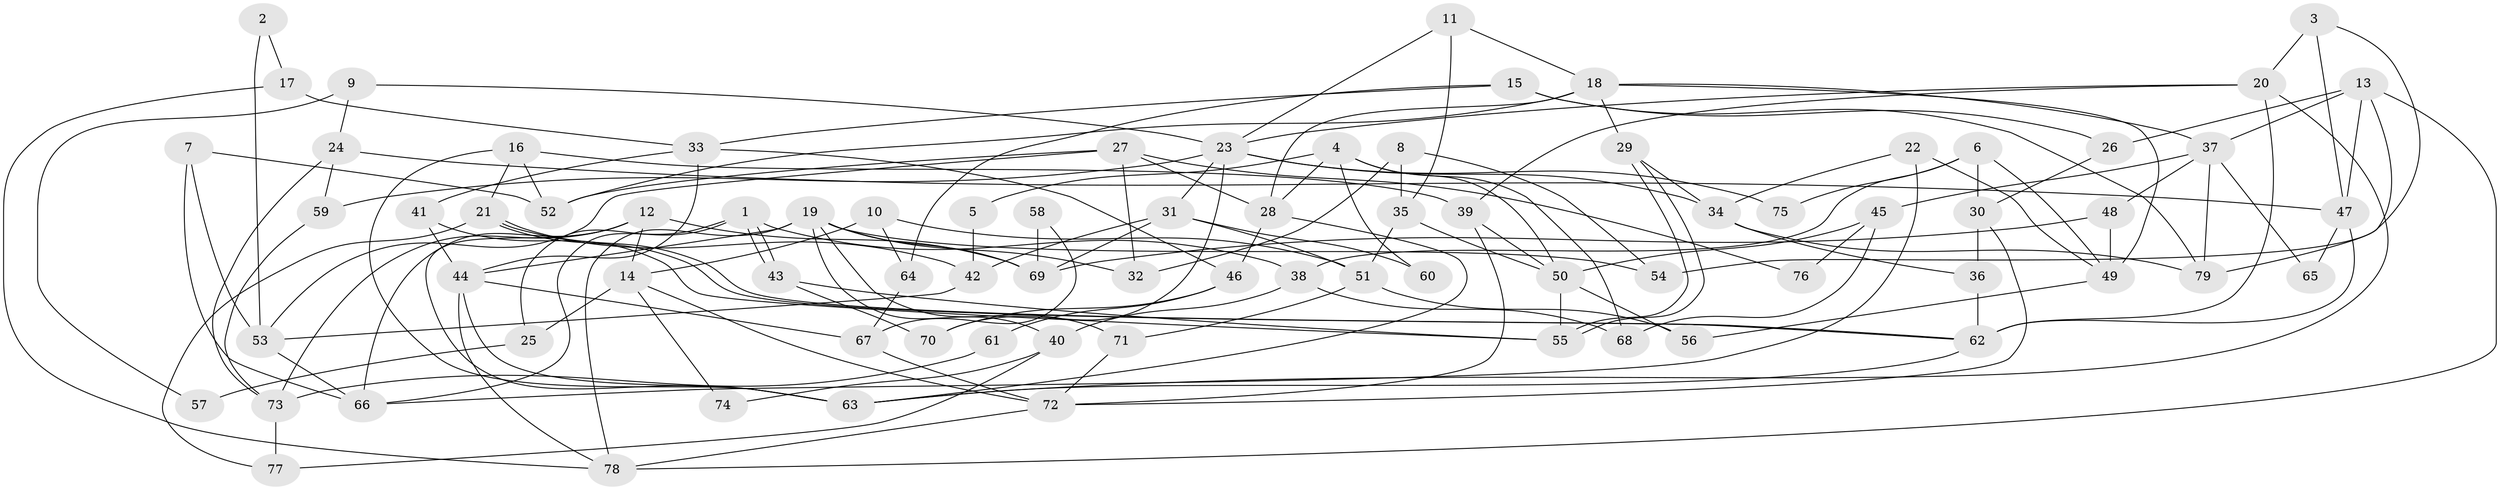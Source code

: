 // coarse degree distribution, {3: 0.15625, 9: 0.03125, 5: 0.21875, 8: 0.09375, 6: 0.1875, 4: 0.15625, 10: 0.0625, 7: 0.09375}
// Generated by graph-tools (version 1.1) at 2025/37/03/04/25 23:37:08]
// undirected, 79 vertices, 158 edges
graph export_dot {
  node [color=gray90,style=filled];
  1;
  2;
  3;
  4;
  5;
  6;
  7;
  8;
  9;
  10;
  11;
  12;
  13;
  14;
  15;
  16;
  17;
  18;
  19;
  20;
  21;
  22;
  23;
  24;
  25;
  26;
  27;
  28;
  29;
  30;
  31;
  32;
  33;
  34;
  35;
  36;
  37;
  38;
  39;
  40;
  41;
  42;
  43;
  44;
  45;
  46;
  47;
  48;
  49;
  50;
  51;
  52;
  53;
  54;
  55;
  56;
  57;
  58;
  59;
  60;
  61;
  62;
  63;
  64;
  65;
  66;
  67;
  68;
  69;
  70;
  71;
  72;
  73;
  74;
  75;
  76;
  77;
  78;
  79;
  1 -- 38;
  1 -- 43;
  1 -- 43;
  1 -- 25;
  1 -- 66;
  2 -- 17;
  2 -- 53;
  3 -- 47;
  3 -- 20;
  3 -- 54;
  4 -- 50;
  4 -- 28;
  4 -- 5;
  4 -- 60;
  4 -- 68;
  5 -- 42;
  6 -- 30;
  6 -- 49;
  6 -- 38;
  6 -- 75;
  7 -- 66;
  7 -- 52;
  7 -- 53;
  8 -- 32;
  8 -- 54;
  8 -- 35;
  9 -- 23;
  9 -- 24;
  9 -- 57;
  10 -- 64;
  10 -- 51;
  10 -- 14;
  11 -- 18;
  11 -- 35;
  11 -- 23;
  12 -- 14;
  12 -- 66;
  12 -- 63;
  12 -- 69;
  12 -- 73;
  13 -- 47;
  13 -- 78;
  13 -- 26;
  13 -- 37;
  13 -- 79;
  14 -- 72;
  14 -- 25;
  14 -- 74;
  15 -- 26;
  15 -- 79;
  15 -- 33;
  15 -- 64;
  16 -- 63;
  16 -- 52;
  16 -- 21;
  16 -- 39;
  17 -- 78;
  17 -- 33;
  18 -- 37;
  18 -- 49;
  18 -- 28;
  18 -- 29;
  18 -- 52;
  19 -- 44;
  19 -- 71;
  19 -- 32;
  19 -- 40;
  19 -- 54;
  19 -- 69;
  19 -- 78;
  20 -- 62;
  20 -- 23;
  20 -- 39;
  20 -- 63;
  21 -- 62;
  21 -- 62;
  21 -- 42;
  21 -- 77;
  22 -- 66;
  22 -- 34;
  22 -- 49;
  23 -- 34;
  23 -- 31;
  23 -- 59;
  23 -- 70;
  23 -- 75;
  24 -- 73;
  24 -- 59;
  24 -- 47;
  25 -- 57;
  26 -- 30;
  27 -- 28;
  27 -- 53;
  27 -- 32;
  27 -- 52;
  27 -- 76;
  28 -- 63;
  28 -- 46;
  29 -- 55;
  29 -- 55;
  29 -- 34;
  30 -- 36;
  30 -- 72;
  31 -- 69;
  31 -- 42;
  31 -- 51;
  31 -- 60;
  33 -- 46;
  33 -- 41;
  33 -- 44;
  34 -- 79;
  34 -- 36;
  35 -- 50;
  35 -- 51;
  36 -- 62;
  37 -- 48;
  37 -- 45;
  37 -- 65;
  37 -- 79;
  38 -- 68;
  38 -- 40;
  39 -- 50;
  39 -- 72;
  40 -- 74;
  40 -- 77;
  41 -- 44;
  41 -- 55;
  42 -- 53;
  43 -- 55;
  43 -- 70;
  44 -- 63;
  44 -- 67;
  44 -- 78;
  45 -- 50;
  45 -- 68;
  45 -- 76;
  46 -- 70;
  46 -- 61;
  47 -- 62;
  47 -- 65;
  48 -- 49;
  48 -- 69;
  49 -- 56;
  50 -- 55;
  50 -- 56;
  51 -- 56;
  51 -- 71;
  53 -- 66;
  58 -- 69;
  58 -- 67;
  59 -- 73;
  61 -- 73;
  62 -- 63;
  64 -- 67;
  67 -- 72;
  71 -- 72;
  72 -- 78;
  73 -- 77;
}
